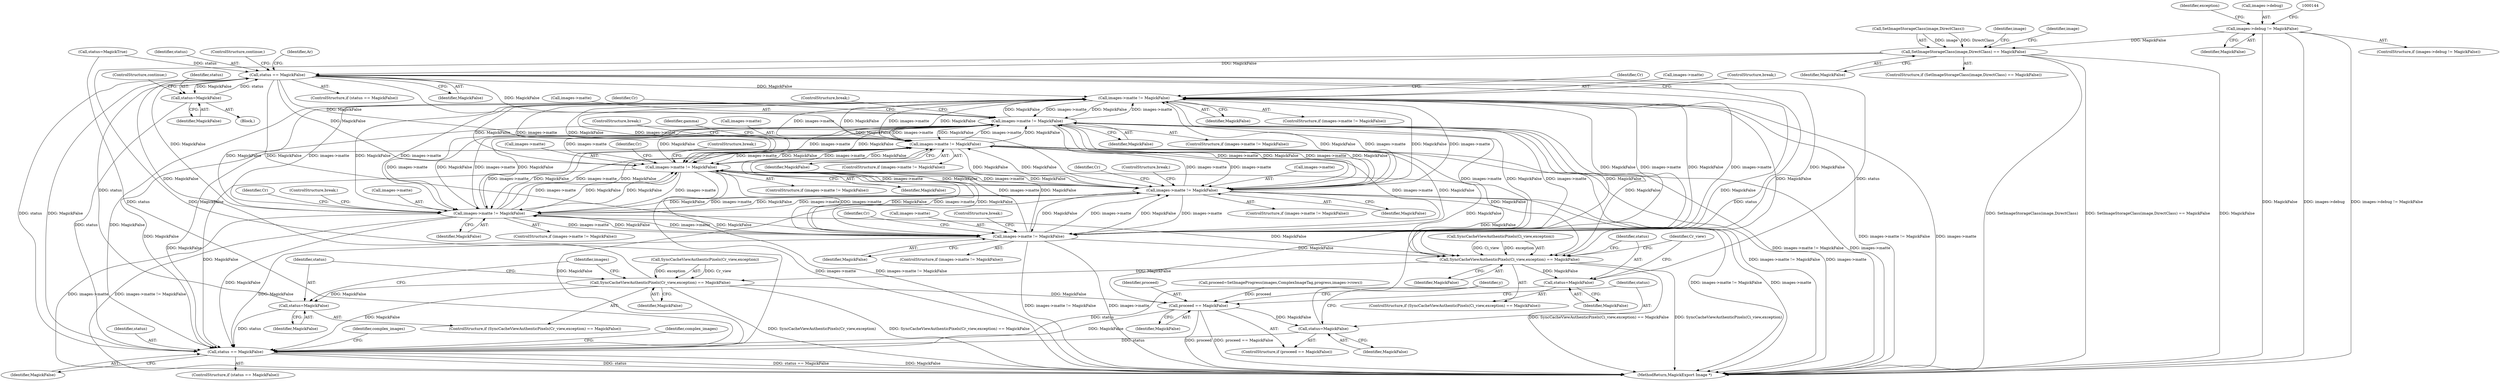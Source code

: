 digraph "0_ImageMagick6_f6ffc702c6eecd963587273a429dcd608c648984_0@pointer" {
"1000138" [label="(Call,images->debug != MagickFalse)"];
"1000207" [label="(Call,SetImageStorageClass(image,DirectClass) == MagickFalse)"];
"1000394" [label="(Call,status == MagickFalse)"];
"1000517" [label="(Call,status=MagickFalse)"];
"1001637" [label="(Call,status == MagickFalse)"];
"1000607" [label="(Call,images->matte != MagickFalse)"];
"1000685" [label="(Call,images->matte != MagickFalse)"];
"1000897" [label="(Call,images->matte != MagickFalse)"];
"1001080" [label="(Call,images->matte != MagickFalse)"];
"1001253" [label="(Call,images->matte != MagickFalse)"];
"1001413" [label="(Call,images->matte != MagickFalse)"];
"1001525" [label="(Call,images->matte != MagickFalse)"];
"1001567" [label="(Call,SyncCacheViewAuthenticPixels(Ci_view,exception) == MagickFalse)"];
"1001572" [label="(Call,status=MagickFalse)"];
"1001576" [label="(Call,SyncCacheViewAuthenticPixels(Cr_view,exception) == MagickFalse)"];
"1001581" [label="(Call,status=MagickFalse)"];
"1001606" [label="(Call,proceed == MagickFalse)"];
"1001609" [label="(Call,status=MagickFalse)"];
"1001639" [label="(Identifier,MagickFalse)"];
"1000137" [label="(ControlStructure,if (images->debug != MagickFalse))"];
"1000965" [label="(ControlStructure,break;)"];
"1001607" [label="(Identifier,proceed)"];
"1001610" [label="(Identifier,status)"];
"1001413" [label="(Call,images->matte != MagickFalse)"];
"1001252" [label="(ControlStructure,if (images->matte != MagickFalse))"];
"1001575" [label="(ControlStructure,if (SyncCacheViewAuthenticPixels(Cr_view,exception) == MagickFalse))"];
"1000211" [label="(Identifier,MagickFalse)"];
"1000608" [label="(Call,images->matte)"];
"1000635" [label="(ControlStructure,break;)"];
"1000904" [label="(Identifier,gamma)"];
"1001573" [label="(Identifier,status)"];
"1001605" [label="(ControlStructure,if (proceed == MagickFalse))"];
"1000154" [label="(Identifier,exception)"];
"1000395" [label="(Identifier,status)"];
"1001261" [label="(Identifier,Cr)"];
"1000685" [label="(Call,images->matte != MagickFalse)"];
"1001571" [label="(Identifier,MagickFalse)"];
"1000897" [label="(Call,images->matte != MagickFalse)"];
"1001081" [label="(Call,images->matte)"];
"1001421" [label="(Identifier,Cr)"];
"1000206" [label="(ControlStructure,if (SetImageStorageClass(image,DirectClass) == MagickFalse))"];
"1001529" [label="(Identifier,MagickFalse)"];
"1001533" [label="(Identifier,Cr)"];
"1000520" [label="(ControlStructure,continue;)"];
"1000142" [label="(Identifier,MagickFalse)"];
"1001567" [label="(Call,SyncCacheViewAuthenticPixels(Ci_view,exception) == MagickFalse)"];
"1001645" [label="(Identifier,complex_images)"];
"1001587" [label="(Identifier,images)"];
"1001566" [label="(ControlStructure,if (SyncCacheViewAuthenticPixels(Ci_view,exception) == MagickFalse))"];
"1001079" [label="(ControlStructure,if (images->matte != MagickFalse))"];
"1001417" [label="(Identifier,MagickFalse)"];
"1000607" [label="(Call,images->matte != MagickFalse)"];
"1001609" [label="(Call,status=MagickFalse)"];
"1001524" [label="(ControlStructure,if (images->matte != MagickFalse))"];
"1001606" [label="(Call,proceed == MagickFalse)"];
"1001646" [label="(MethodReturn,MagickExport Image *)"];
"1001525" [label="(Call,images->matte != MagickFalse)"];
"1001574" [label="(Identifier,MagickFalse)"];
"1000370" [label="(Call,status=MagickTrue)"];
"1000901" [label="(Identifier,MagickFalse)"];
"1001080" [label="(Call,images->matte != MagickFalse)"];
"1001578" [label="(Identifier,Cr_view)"];
"1001257" [label="(Identifier,MagickFalse)"];
"1001301" [label="(ControlStructure,break;)"];
"1001526" [label="(Call,images->matte)"];
"1000517" [label="(Call,status=MagickFalse)"];
"1001582" [label="(Identifier,status)"];
"1001253" [label="(Call,images->matte != MagickFalse)"];
"1001254" [label="(Call,images->matte)"];
"1000393" [label="(ControlStructure,if (status == MagickFalse))"];
"1000611" [label="(Identifier,MagickFalse)"];
"1001581" [label="(Call,status=MagickFalse)"];
"1000706" [label="(ControlStructure,break;)"];
"1001583" [label="(Identifier,MagickFalse)"];
"1001412" [label="(ControlStructure,if (images->matte != MagickFalse))"];
"1000896" [label="(ControlStructure,if (images->matte != MagickFalse))"];
"1001455" [label="(ControlStructure,break;)"];
"1001611" [label="(Identifier,MagickFalse)"];
"1000689" [label="(Identifier,MagickFalse)"];
"1000516" [label="(Block,)"];
"1000684" [label="(ControlStructure,if (images->matte != MagickFalse))"];
"1000394" [label="(Call,status == MagickFalse)"];
"1000686" [label="(Call,images->matte)"];
"1000208" [label="(Call,SetImageStorageClass(image,DirectClass))"];
"1000519" [label="(Identifier,MagickFalse)"];
"1000139" [label="(Call,images->debug)"];
"1001577" [label="(Call,SyncCacheViewAuthenticPixels(Cr_view,exception))"];
"1000388" [label="(Identifier,y)"];
"1001084" [label="(Identifier,MagickFalse)"];
"1000693" [label="(Identifier,Cr)"];
"1000221" [label="(Identifier,image)"];
"1001414" [label="(Call,images->matte)"];
"1001580" [label="(Identifier,MagickFalse)"];
"1001641" [label="(Identifier,complex_images)"];
"1000518" [label="(Identifier,status)"];
"1001638" [label="(Identifier,status)"];
"1000898" [label="(Call,images->matte)"];
"1000138" [label="(Call,images->debug != MagickFalse)"];
"1000214" [label="(Identifier,image)"];
"1000396" [label="(Identifier,MagickFalse)"];
"1001088" [label="(Identifier,Cr)"];
"1000207" [label="(Call,SetImageStorageClass(image,DirectClass) == MagickFalse)"];
"1001123" [label="(ControlStructure,break;)"];
"1000397" [label="(ControlStructure,continue;)"];
"1001608" [label="(Identifier,MagickFalse)"];
"1000399" [label="(Identifier,Ar)"];
"1001596" [label="(Call,proceed=SetImageProgress(images,ComplexImageTag,progress,images->rows))"];
"1001636" [label="(ControlStructure,if (status == MagickFalse))"];
"1001576" [label="(Call,SyncCacheViewAuthenticPixels(Cr_view,exception) == MagickFalse)"];
"1001568" [label="(Call,SyncCacheViewAuthenticPixels(Ci_view,exception))"];
"1001637" [label="(Call,status == MagickFalse)"];
"1000606" [label="(ControlStructure,if (images->matte != MagickFalse))"];
"1001572" [label="(Call,status=MagickFalse)"];
"1000615" [label="(Identifier,Cr)"];
"1001553" [label="(ControlStructure,break;)"];
"1000138" -> "1000137"  [label="AST: "];
"1000138" -> "1000142"  [label="CFG: "];
"1000139" -> "1000138"  [label="AST: "];
"1000142" -> "1000138"  [label="AST: "];
"1000144" -> "1000138"  [label="CFG: "];
"1000154" -> "1000138"  [label="CFG: "];
"1000138" -> "1001646"  [label="DDG: MagickFalse"];
"1000138" -> "1001646"  [label="DDG: images->debug"];
"1000138" -> "1001646"  [label="DDG: images->debug != MagickFalse"];
"1000138" -> "1000207"  [label="DDG: MagickFalse"];
"1000207" -> "1000206"  [label="AST: "];
"1000207" -> "1000211"  [label="CFG: "];
"1000208" -> "1000207"  [label="AST: "];
"1000211" -> "1000207"  [label="AST: "];
"1000214" -> "1000207"  [label="CFG: "];
"1000221" -> "1000207"  [label="CFG: "];
"1000207" -> "1001646"  [label="DDG: SetImageStorageClass(image,DirectClass)"];
"1000207" -> "1001646"  [label="DDG: SetImageStorageClass(image,DirectClass) == MagickFalse"];
"1000207" -> "1001646"  [label="DDG: MagickFalse"];
"1000208" -> "1000207"  [label="DDG: image"];
"1000208" -> "1000207"  [label="DDG: DirectClass"];
"1000207" -> "1000394"  [label="DDG: MagickFalse"];
"1000207" -> "1001637"  [label="DDG: MagickFalse"];
"1000394" -> "1000393"  [label="AST: "];
"1000394" -> "1000396"  [label="CFG: "];
"1000395" -> "1000394"  [label="AST: "];
"1000396" -> "1000394"  [label="AST: "];
"1000397" -> "1000394"  [label="CFG: "];
"1000399" -> "1000394"  [label="CFG: "];
"1001572" -> "1000394"  [label="DDG: status"];
"1001581" -> "1000394"  [label="DDG: status"];
"1001609" -> "1000394"  [label="DDG: status"];
"1000517" -> "1000394"  [label="DDG: status"];
"1000370" -> "1000394"  [label="DDG: status"];
"1001576" -> "1000394"  [label="DDG: MagickFalse"];
"1001606" -> "1000394"  [label="DDG: MagickFalse"];
"1000394" -> "1000517"  [label="DDG: MagickFalse"];
"1000394" -> "1000607"  [label="DDG: MagickFalse"];
"1000394" -> "1000685"  [label="DDG: MagickFalse"];
"1000394" -> "1000897"  [label="DDG: MagickFalse"];
"1000394" -> "1001080"  [label="DDG: MagickFalse"];
"1000394" -> "1001253"  [label="DDG: MagickFalse"];
"1000394" -> "1001413"  [label="DDG: MagickFalse"];
"1000394" -> "1001525"  [label="DDG: MagickFalse"];
"1000394" -> "1001567"  [label="DDG: MagickFalse"];
"1000394" -> "1001637"  [label="DDG: status"];
"1000394" -> "1001637"  [label="DDG: MagickFalse"];
"1000517" -> "1000516"  [label="AST: "];
"1000517" -> "1000519"  [label="CFG: "];
"1000518" -> "1000517"  [label="AST: "];
"1000519" -> "1000517"  [label="AST: "];
"1000520" -> "1000517"  [label="CFG: "];
"1000517" -> "1001637"  [label="DDG: status"];
"1001637" -> "1001636"  [label="AST: "];
"1001637" -> "1001639"  [label="CFG: "];
"1001638" -> "1001637"  [label="AST: "];
"1001639" -> "1001637"  [label="AST: "];
"1001641" -> "1001637"  [label="CFG: "];
"1001645" -> "1001637"  [label="CFG: "];
"1001637" -> "1001646"  [label="DDG: status"];
"1001637" -> "1001646"  [label="DDG: status == MagickFalse"];
"1001637" -> "1001646"  [label="DDG: MagickFalse"];
"1001572" -> "1001637"  [label="DDG: status"];
"1001581" -> "1001637"  [label="DDG: status"];
"1001609" -> "1001637"  [label="DDG: status"];
"1000370" -> "1001637"  [label="DDG: status"];
"1001576" -> "1001637"  [label="DDG: MagickFalse"];
"1000685" -> "1001637"  [label="DDG: MagickFalse"];
"1001413" -> "1001637"  [label="DDG: MagickFalse"];
"1001253" -> "1001637"  [label="DDG: MagickFalse"];
"1001525" -> "1001637"  [label="DDG: MagickFalse"];
"1001080" -> "1001637"  [label="DDG: MagickFalse"];
"1001606" -> "1001637"  [label="DDG: MagickFalse"];
"1000897" -> "1001637"  [label="DDG: MagickFalse"];
"1000607" -> "1001637"  [label="DDG: MagickFalse"];
"1000607" -> "1000606"  [label="AST: "];
"1000607" -> "1000611"  [label="CFG: "];
"1000608" -> "1000607"  [label="AST: "];
"1000611" -> "1000607"  [label="AST: "];
"1000615" -> "1000607"  [label="CFG: "];
"1000635" -> "1000607"  [label="CFG: "];
"1000607" -> "1001646"  [label="DDG: images->matte != MagickFalse"];
"1000607" -> "1001646"  [label="DDG: images->matte"];
"1000897" -> "1000607"  [label="DDG: images->matte"];
"1000897" -> "1000607"  [label="DDG: MagickFalse"];
"1000685" -> "1000607"  [label="DDG: images->matte"];
"1000685" -> "1000607"  [label="DDG: MagickFalse"];
"1001253" -> "1000607"  [label="DDG: images->matte"];
"1001253" -> "1000607"  [label="DDG: MagickFalse"];
"1001525" -> "1000607"  [label="DDG: images->matte"];
"1001525" -> "1000607"  [label="DDG: MagickFalse"];
"1001413" -> "1000607"  [label="DDG: images->matte"];
"1001413" -> "1000607"  [label="DDG: MagickFalse"];
"1001080" -> "1000607"  [label="DDG: images->matte"];
"1001080" -> "1000607"  [label="DDG: MagickFalse"];
"1000607" -> "1000685"  [label="DDG: images->matte"];
"1000607" -> "1000685"  [label="DDG: MagickFalse"];
"1000607" -> "1000897"  [label="DDG: images->matte"];
"1000607" -> "1000897"  [label="DDG: MagickFalse"];
"1000607" -> "1001080"  [label="DDG: images->matte"];
"1000607" -> "1001080"  [label="DDG: MagickFalse"];
"1000607" -> "1001253"  [label="DDG: images->matte"];
"1000607" -> "1001253"  [label="DDG: MagickFalse"];
"1000607" -> "1001413"  [label="DDG: images->matte"];
"1000607" -> "1001413"  [label="DDG: MagickFalse"];
"1000607" -> "1001525"  [label="DDG: images->matte"];
"1000607" -> "1001525"  [label="DDG: MagickFalse"];
"1000607" -> "1001567"  [label="DDG: MagickFalse"];
"1000685" -> "1000684"  [label="AST: "];
"1000685" -> "1000689"  [label="CFG: "];
"1000686" -> "1000685"  [label="AST: "];
"1000689" -> "1000685"  [label="AST: "];
"1000693" -> "1000685"  [label="CFG: "];
"1000706" -> "1000685"  [label="CFG: "];
"1000685" -> "1001646"  [label="DDG: images->matte != MagickFalse"];
"1000685" -> "1001646"  [label="DDG: images->matte"];
"1000897" -> "1000685"  [label="DDG: images->matte"];
"1000897" -> "1000685"  [label="DDG: MagickFalse"];
"1001253" -> "1000685"  [label="DDG: images->matte"];
"1001253" -> "1000685"  [label="DDG: MagickFalse"];
"1001525" -> "1000685"  [label="DDG: images->matte"];
"1001525" -> "1000685"  [label="DDG: MagickFalse"];
"1001413" -> "1000685"  [label="DDG: images->matte"];
"1001413" -> "1000685"  [label="DDG: MagickFalse"];
"1001080" -> "1000685"  [label="DDG: images->matte"];
"1001080" -> "1000685"  [label="DDG: MagickFalse"];
"1000685" -> "1000897"  [label="DDG: images->matte"];
"1000685" -> "1000897"  [label="DDG: MagickFalse"];
"1000685" -> "1001080"  [label="DDG: images->matte"];
"1000685" -> "1001080"  [label="DDG: MagickFalse"];
"1000685" -> "1001253"  [label="DDG: images->matte"];
"1000685" -> "1001253"  [label="DDG: MagickFalse"];
"1000685" -> "1001413"  [label="DDG: images->matte"];
"1000685" -> "1001413"  [label="DDG: MagickFalse"];
"1000685" -> "1001525"  [label="DDG: images->matte"];
"1000685" -> "1001525"  [label="DDG: MagickFalse"];
"1000685" -> "1001567"  [label="DDG: MagickFalse"];
"1000897" -> "1000896"  [label="AST: "];
"1000897" -> "1000901"  [label="CFG: "];
"1000898" -> "1000897"  [label="AST: "];
"1000901" -> "1000897"  [label="AST: "];
"1000904" -> "1000897"  [label="CFG: "];
"1000965" -> "1000897"  [label="CFG: "];
"1000897" -> "1001646"  [label="DDG: images->matte != MagickFalse"];
"1000897" -> "1001646"  [label="DDG: images->matte"];
"1001253" -> "1000897"  [label="DDG: images->matte"];
"1001253" -> "1000897"  [label="DDG: MagickFalse"];
"1001525" -> "1000897"  [label="DDG: images->matte"];
"1001525" -> "1000897"  [label="DDG: MagickFalse"];
"1001413" -> "1000897"  [label="DDG: images->matte"];
"1001413" -> "1000897"  [label="DDG: MagickFalse"];
"1001080" -> "1000897"  [label="DDG: images->matte"];
"1001080" -> "1000897"  [label="DDG: MagickFalse"];
"1000897" -> "1001080"  [label="DDG: images->matte"];
"1000897" -> "1001080"  [label="DDG: MagickFalse"];
"1000897" -> "1001253"  [label="DDG: images->matte"];
"1000897" -> "1001253"  [label="DDG: MagickFalse"];
"1000897" -> "1001413"  [label="DDG: images->matte"];
"1000897" -> "1001413"  [label="DDG: MagickFalse"];
"1000897" -> "1001525"  [label="DDG: images->matte"];
"1000897" -> "1001525"  [label="DDG: MagickFalse"];
"1000897" -> "1001567"  [label="DDG: MagickFalse"];
"1001080" -> "1001079"  [label="AST: "];
"1001080" -> "1001084"  [label="CFG: "];
"1001081" -> "1001080"  [label="AST: "];
"1001084" -> "1001080"  [label="AST: "];
"1001088" -> "1001080"  [label="CFG: "];
"1001123" -> "1001080"  [label="CFG: "];
"1001080" -> "1001646"  [label="DDG: images->matte != MagickFalse"];
"1001080" -> "1001646"  [label="DDG: images->matte"];
"1001253" -> "1001080"  [label="DDG: images->matte"];
"1001253" -> "1001080"  [label="DDG: MagickFalse"];
"1001525" -> "1001080"  [label="DDG: images->matte"];
"1001525" -> "1001080"  [label="DDG: MagickFalse"];
"1001413" -> "1001080"  [label="DDG: images->matte"];
"1001413" -> "1001080"  [label="DDG: MagickFalse"];
"1001080" -> "1001253"  [label="DDG: images->matte"];
"1001080" -> "1001253"  [label="DDG: MagickFalse"];
"1001080" -> "1001413"  [label="DDG: images->matte"];
"1001080" -> "1001413"  [label="DDG: MagickFalse"];
"1001080" -> "1001525"  [label="DDG: images->matte"];
"1001080" -> "1001525"  [label="DDG: MagickFalse"];
"1001080" -> "1001567"  [label="DDG: MagickFalse"];
"1001253" -> "1001252"  [label="AST: "];
"1001253" -> "1001257"  [label="CFG: "];
"1001254" -> "1001253"  [label="AST: "];
"1001257" -> "1001253"  [label="AST: "];
"1001261" -> "1001253"  [label="CFG: "];
"1001301" -> "1001253"  [label="CFG: "];
"1001253" -> "1001646"  [label="DDG: images->matte != MagickFalse"];
"1001253" -> "1001646"  [label="DDG: images->matte"];
"1001525" -> "1001253"  [label="DDG: images->matte"];
"1001525" -> "1001253"  [label="DDG: MagickFalse"];
"1001413" -> "1001253"  [label="DDG: images->matte"];
"1001413" -> "1001253"  [label="DDG: MagickFalse"];
"1001253" -> "1001413"  [label="DDG: images->matte"];
"1001253" -> "1001413"  [label="DDG: MagickFalse"];
"1001253" -> "1001525"  [label="DDG: images->matte"];
"1001253" -> "1001525"  [label="DDG: MagickFalse"];
"1001253" -> "1001567"  [label="DDG: MagickFalse"];
"1001413" -> "1001412"  [label="AST: "];
"1001413" -> "1001417"  [label="CFG: "];
"1001414" -> "1001413"  [label="AST: "];
"1001417" -> "1001413"  [label="AST: "];
"1001421" -> "1001413"  [label="CFG: "];
"1001455" -> "1001413"  [label="CFG: "];
"1001413" -> "1001646"  [label="DDG: images->matte"];
"1001413" -> "1001646"  [label="DDG: images->matte != MagickFalse"];
"1001525" -> "1001413"  [label="DDG: images->matte"];
"1001525" -> "1001413"  [label="DDG: MagickFalse"];
"1001413" -> "1001525"  [label="DDG: images->matte"];
"1001413" -> "1001525"  [label="DDG: MagickFalse"];
"1001413" -> "1001567"  [label="DDG: MagickFalse"];
"1001525" -> "1001524"  [label="AST: "];
"1001525" -> "1001529"  [label="CFG: "];
"1001526" -> "1001525"  [label="AST: "];
"1001529" -> "1001525"  [label="AST: "];
"1001533" -> "1001525"  [label="CFG: "];
"1001553" -> "1001525"  [label="CFG: "];
"1001525" -> "1001646"  [label="DDG: images->matte != MagickFalse"];
"1001525" -> "1001646"  [label="DDG: images->matte"];
"1001525" -> "1001567"  [label="DDG: MagickFalse"];
"1001567" -> "1001566"  [label="AST: "];
"1001567" -> "1001571"  [label="CFG: "];
"1001568" -> "1001567"  [label="AST: "];
"1001571" -> "1001567"  [label="AST: "];
"1001573" -> "1001567"  [label="CFG: "];
"1001578" -> "1001567"  [label="CFG: "];
"1001567" -> "1001646"  [label="DDG: SyncCacheViewAuthenticPixels(Ci_view,exception) == MagickFalse"];
"1001567" -> "1001646"  [label="DDG: SyncCacheViewAuthenticPixels(Ci_view,exception)"];
"1001568" -> "1001567"  [label="DDG: Ci_view"];
"1001568" -> "1001567"  [label="DDG: exception"];
"1001567" -> "1001572"  [label="DDG: MagickFalse"];
"1001567" -> "1001576"  [label="DDG: MagickFalse"];
"1001572" -> "1001566"  [label="AST: "];
"1001572" -> "1001574"  [label="CFG: "];
"1001573" -> "1001572"  [label="AST: "];
"1001574" -> "1001572"  [label="AST: "];
"1001578" -> "1001572"  [label="CFG: "];
"1001576" -> "1001575"  [label="AST: "];
"1001576" -> "1001580"  [label="CFG: "];
"1001577" -> "1001576"  [label="AST: "];
"1001580" -> "1001576"  [label="AST: "];
"1001582" -> "1001576"  [label="CFG: "];
"1001587" -> "1001576"  [label="CFG: "];
"1001576" -> "1001646"  [label="DDG: SyncCacheViewAuthenticPixels(Cr_view,exception) == MagickFalse"];
"1001576" -> "1001646"  [label="DDG: SyncCacheViewAuthenticPixels(Cr_view,exception)"];
"1001577" -> "1001576"  [label="DDG: Cr_view"];
"1001577" -> "1001576"  [label="DDG: exception"];
"1001576" -> "1001581"  [label="DDG: MagickFalse"];
"1001576" -> "1001606"  [label="DDG: MagickFalse"];
"1001581" -> "1001575"  [label="AST: "];
"1001581" -> "1001583"  [label="CFG: "];
"1001582" -> "1001581"  [label="AST: "];
"1001583" -> "1001581"  [label="AST: "];
"1001587" -> "1001581"  [label="CFG: "];
"1001606" -> "1001605"  [label="AST: "];
"1001606" -> "1001608"  [label="CFG: "];
"1001607" -> "1001606"  [label="AST: "];
"1001608" -> "1001606"  [label="AST: "];
"1001610" -> "1001606"  [label="CFG: "];
"1000388" -> "1001606"  [label="CFG: "];
"1001606" -> "1001646"  [label="DDG: proceed"];
"1001606" -> "1001646"  [label="DDG: proceed == MagickFalse"];
"1001596" -> "1001606"  [label="DDG: proceed"];
"1001606" -> "1001609"  [label="DDG: MagickFalse"];
"1001609" -> "1001605"  [label="AST: "];
"1001609" -> "1001611"  [label="CFG: "];
"1001610" -> "1001609"  [label="AST: "];
"1001611" -> "1001609"  [label="AST: "];
"1000388" -> "1001609"  [label="CFG: "];
}

